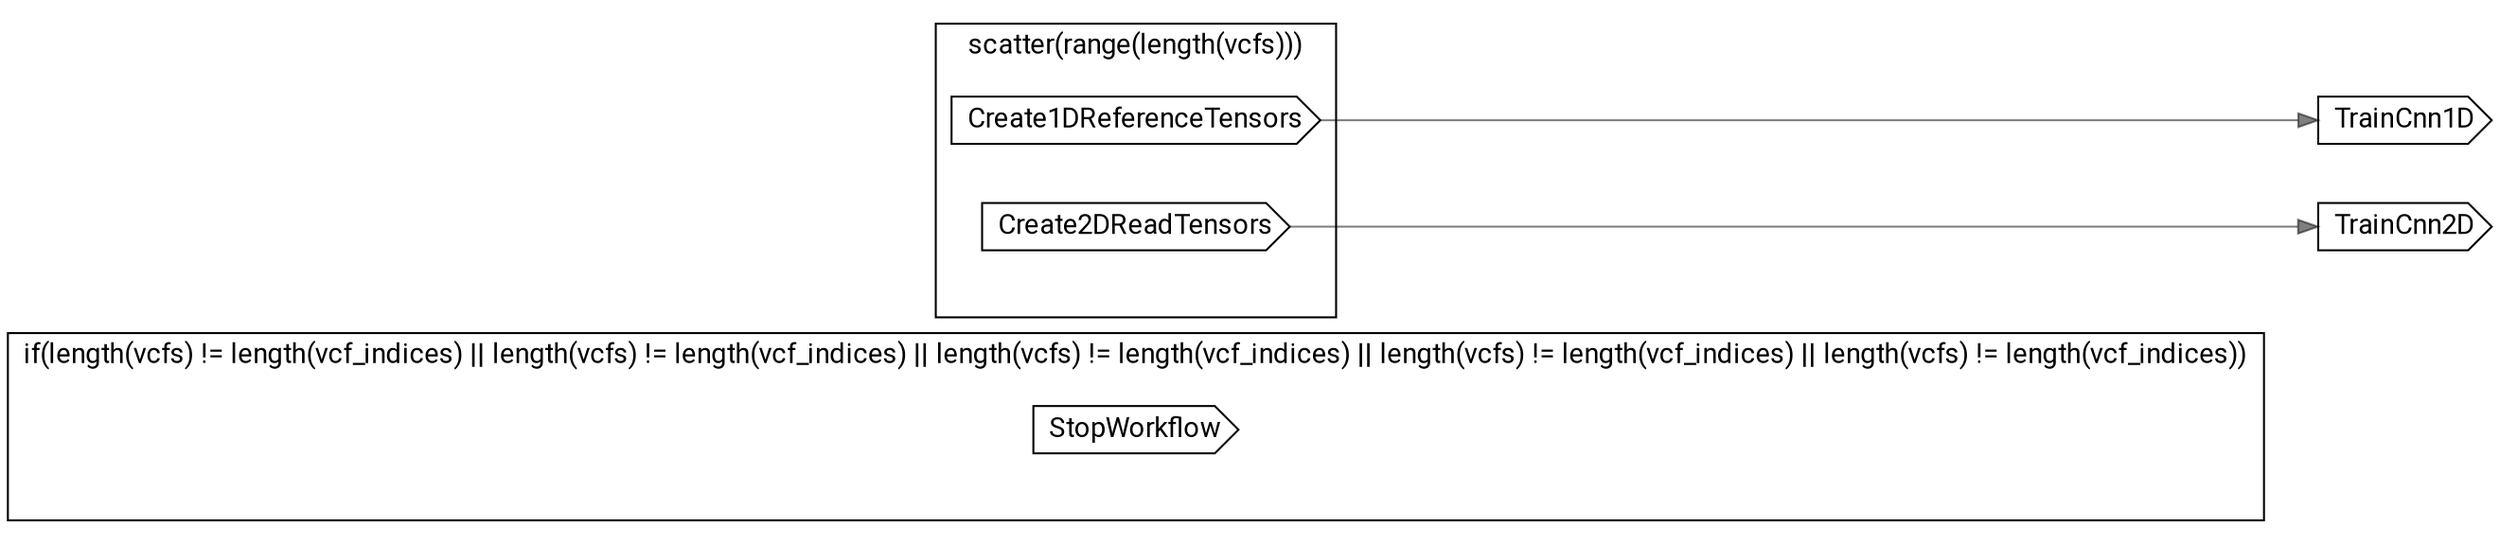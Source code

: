 // TrainCnnFilters
digraph {
	compound=true rankdir=LR
	node [fontname=Roboto]
	edge [color="#00000080"]
	subgraph "cluster-if-L47C5" {
		fontname=Roboto label="if(length(vcfs) != length(vcf_indices) || length(vcfs) != length(vcf_indices) || length(vcfs) != length(vcf_indices) || length(vcfs) != length(vcf_indices) || length(vcfs) != length(vcf_indices))" rank=same
		"call-StopWorkflow" [label=StopWorkflow shape=cds]
		"if-L47C5" [label="" height=0 margin=0 style=invis width=0]
	}
	subgraph "cluster-scatter-L52C5-idx_1" {
		fontname=Roboto label="scatter(range(length(vcfs)))" rank=same
		"call-Create1DReferenceTensors" [label=Create1DReferenceTensors shape=cds]
		"call-Create2DReadTensors" [label=Create2DReadTensors shape=cds]
		"scatter-L52C5-idx_1" [label="" height=0 margin=0 style=invis width=0]
	}
	"call-TrainCnn1D" [label=TrainCnn1D shape=cds]
	"call-TrainCnn2D" [label=TrainCnn2D shape=cds]
	"call-Create1DReferenceTensors" -> "call-TrainCnn1D"
	"call-Create2DReadTensors" -> "call-TrainCnn2D"
}
